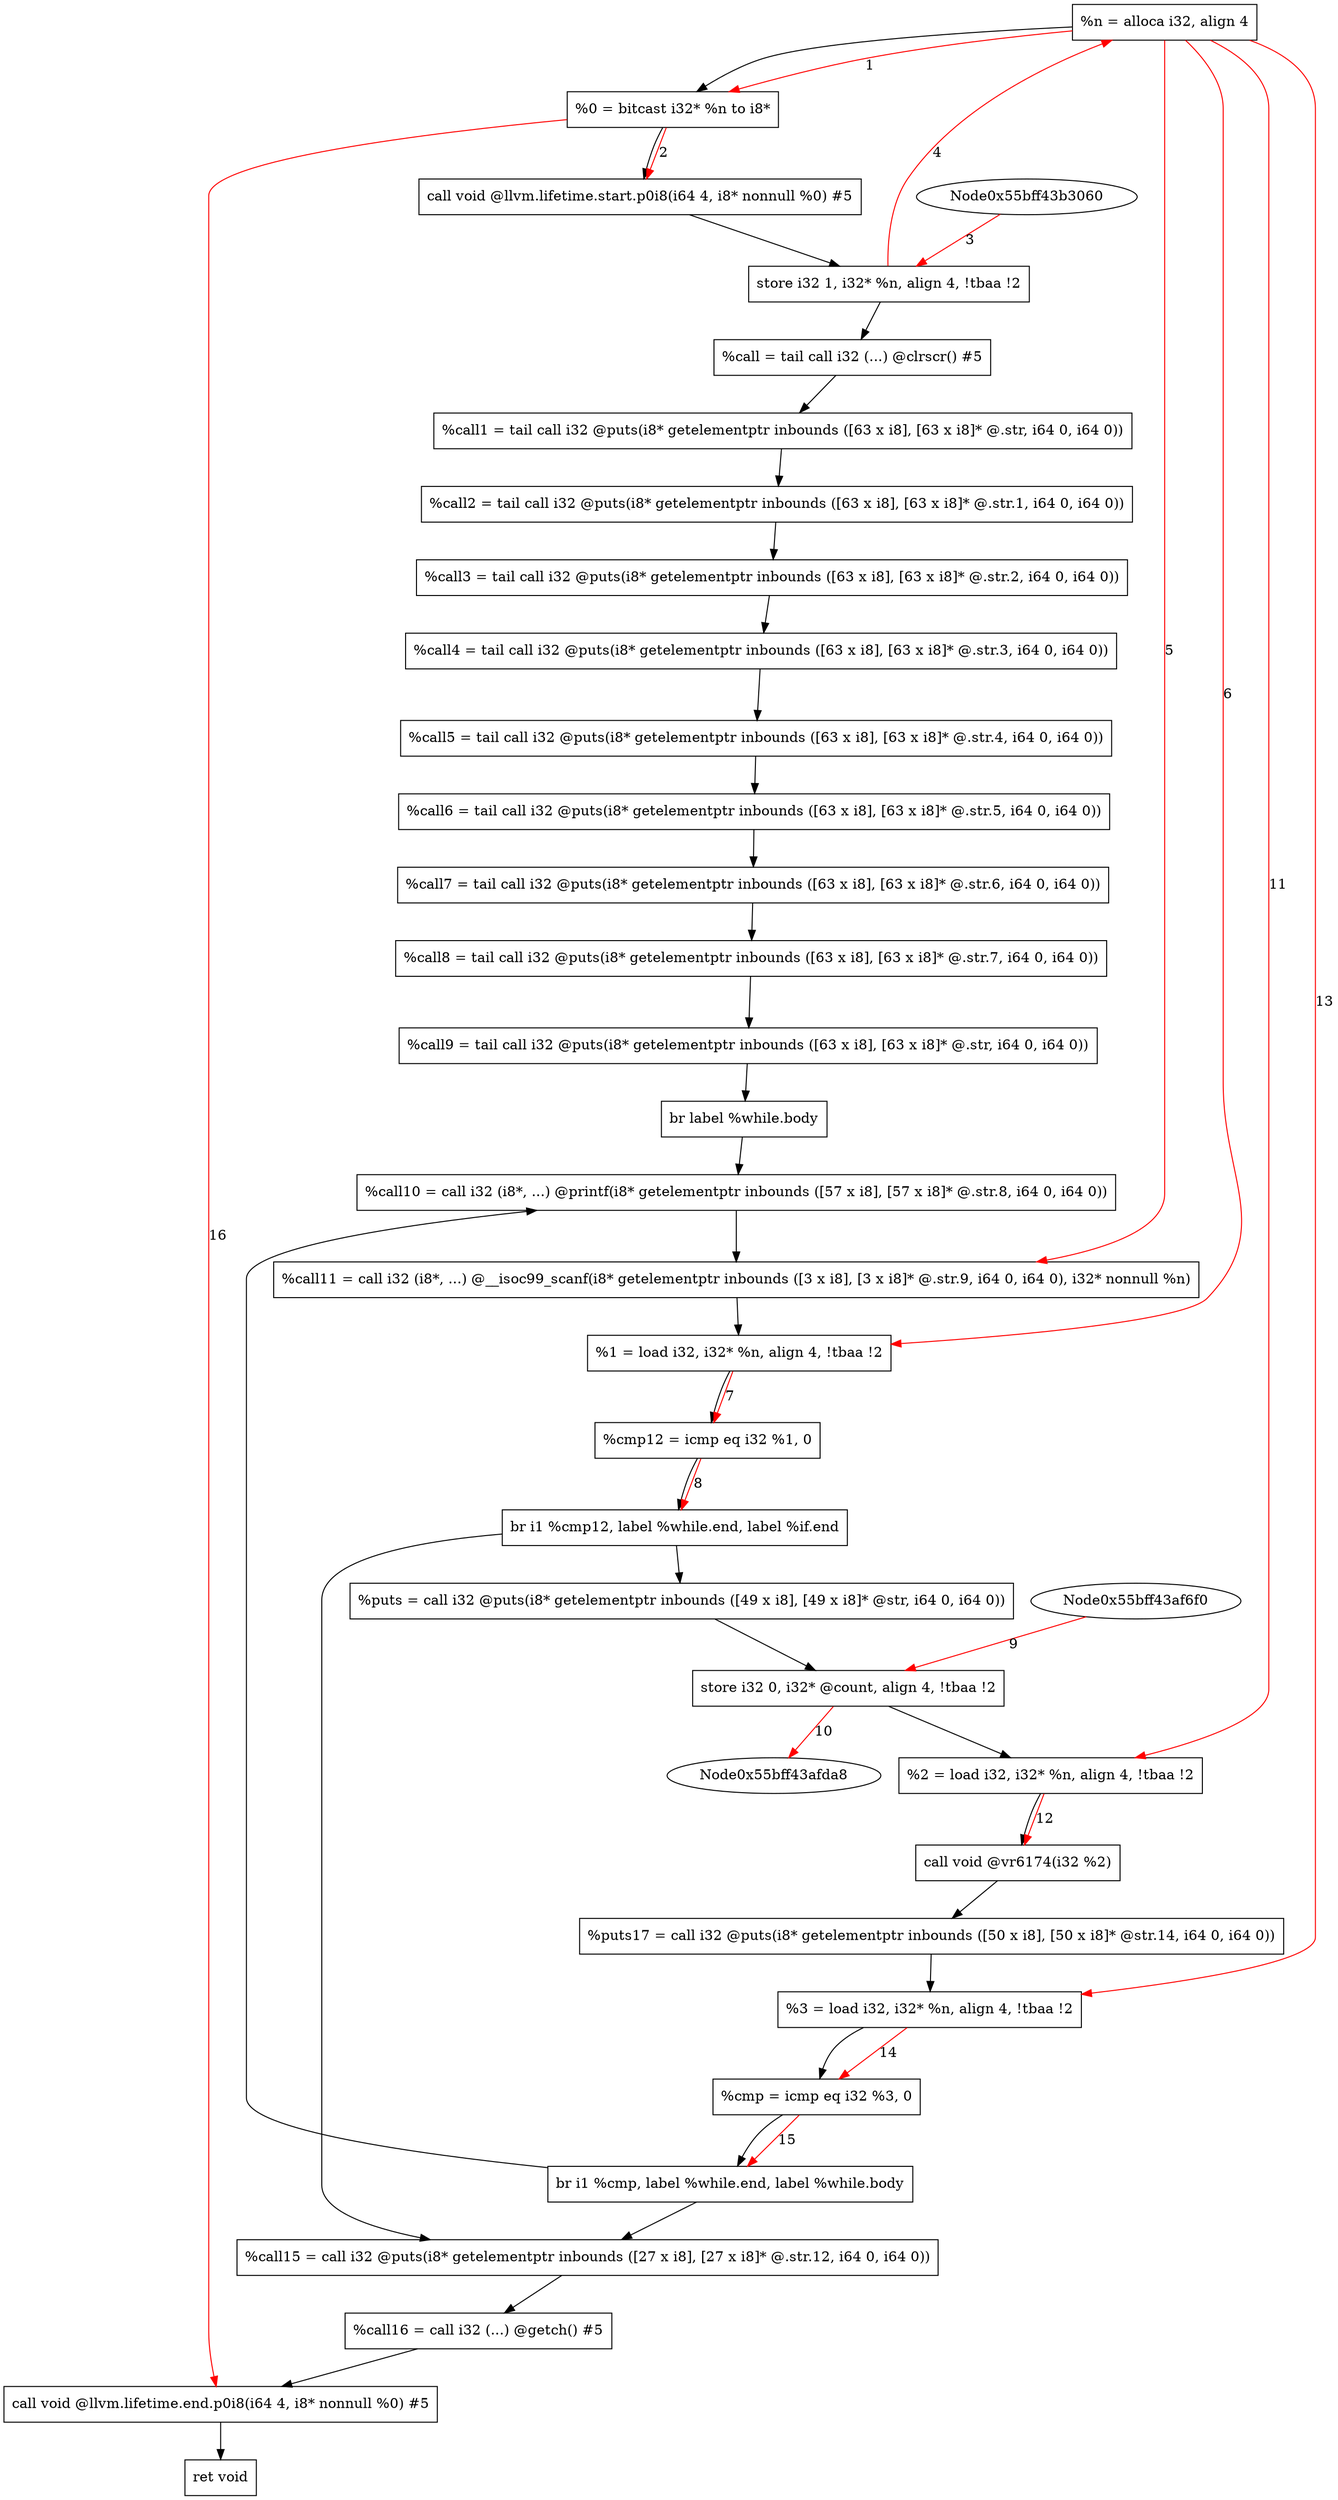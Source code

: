 digraph "CDFG for'main' function" {
	Node0x55bff43b3018[shape=record, label="  %n = alloca i32, align 4"]
	Node0x55bff43b30a8[shape=record, label="  %0 = bitcast i32* %n to i8*"]
	Node0x55bff43b3508[shape=record, label="  call void @llvm.lifetime.start.p0i8(i64 4, i8* nonnull %0) #5"]
	Node0x55bff43b3600[shape=record, label="  store i32 1, i32* %n, align 4, !tbaa !2"]
	Node0x55bff43b4598[shape=record, label="  %call = tail call i32 (...) @clrscr() #5"]
	Node0x55bff43b4a00[shape=record, label="  %call1 = tail call i32 @puts(i8* getelementptr inbounds ([63 x i8], [63 x i8]* @.str, i64 0, i64 0))"]
	Node0x55bff43b4b90[shape=record, label="  %call2 = tail call i32 @puts(i8* getelementptr inbounds ([63 x i8], [63 x i8]* @.str.1, i64 0, i64 0))"]
	Node0x55bff43b4d00[shape=record, label="  %call3 = tail call i32 @puts(i8* getelementptr inbounds ([63 x i8], [63 x i8]* @.str.2, i64 0, i64 0))"]
	Node0x55bff43b4e70[shape=record, label="  %call4 = tail call i32 @puts(i8* getelementptr inbounds ([63 x i8], [63 x i8]* @.str.3, i64 0, i64 0))"]
	Node0x55bff43b4fe0[shape=record, label="  %call5 = tail call i32 @puts(i8* getelementptr inbounds ([63 x i8], [63 x i8]* @.str.4, i64 0, i64 0))"]
	Node0x55bff43b5150[shape=record, label="  %call6 = tail call i32 @puts(i8* getelementptr inbounds ([63 x i8], [63 x i8]* @.str.5, i64 0, i64 0))"]
	Node0x55bff43b52c0[shape=record, label="  %call7 = tail call i32 @puts(i8* getelementptr inbounds ([63 x i8], [63 x i8]* @.str.6, i64 0, i64 0))"]
	Node0x55bff43b5430[shape=record, label="  %call8 = tail call i32 @puts(i8* getelementptr inbounds ([63 x i8], [63 x i8]* @.str.7, i64 0, i64 0))"]
	Node0x55bff43b5520[shape=record, label="  %call9 = tail call i32 @puts(i8* getelementptr inbounds ([63 x i8], [63 x i8]* @.str, i64 0, i64 0))"]
	Node0x55bff43b5858[shape=record, label="  br label %while.body"]
	Node0x55bff43b5970[shape=record, label="  %call10 = call i32 (i8*, ...) @printf(i8* getelementptr inbounds ([57 x i8], [57 x i8]* @.str.8, i64 0, i64 0))"]
	Node0x55bff43b5bd8[shape=record, label="  %call11 = call i32 (i8*, ...) @__isoc99_scanf(i8* getelementptr inbounds ([3 x i8], [3 x i8]* @.str.9, i64 0, i64 0), i32* nonnull %n)"]
	Node0x55bff43b5c98[shape=record, label="  %1 = load i32, i32* %n, align 4, !tbaa !2"]
	Node0x55bff43b6340[shape=record, label="  %cmp12 = icmp eq i32 %1, 0"]
	Node0x55bff43b6578[shape=record, label="  br i1 %cmp12, label %while.end, label %if.end"]
	Node0x55bff43b6690[shape=record, label="  %puts = call i32 @puts(i8* getelementptr inbounds ([49 x i8], [49 x i8]* @str, i64 0, i64 0))"]
	Node0x55bff43b6760[shape=record, label="  store i32 0, i32* @count, align 4, !tbaa !2"]
	Node0x55bff43b64e8[shape=record, label="  %2 = load i32, i32* %n, align 4, !tbaa !2"]
	Node0x55bff43b6930[shape=record, label="  call void @vr6174(i32 %2)"]
	Node0x55bff43b6aa0[shape=record, label="  %puts17 = call i32 @puts(i8* getelementptr inbounds ([50 x i8], [50 x i8]* @str.14, i64 0, i64 0))"]
	Node0x55bff43b6b58[shape=record, label="  %3 = load i32, i32* %n, align 4, !tbaa !2"]
	Node0x55bff43b6bd0[shape=record, label="  %cmp = icmp eq i32 %3, 0"]
	Node0x55bff43b6c78[shape=record, label="  br i1 %cmp, label %while.end, label %while.body"]
	Node0x55bff43b6d90[shape=record, label="  %call15 = call i32 @puts(i8* getelementptr inbounds ([27 x i8], [27 x i8]* @.str.12, i64 0, i64 0))"]
	Node0x55bff43b6f48[shape=record, label="  %call16 = call i32 (...) @getch() #5"]
	Node0x55bff43b7238[shape=record, label="  call void @llvm.lifetime.end.p0i8(i64 4, i8* nonnull %0) #5"]
	Node0x55bff43b72e0[shape=record, label="  ret void"]
	Node0x55bff43b3018 -> Node0x55bff43b30a8
	Node0x55bff43b30a8 -> Node0x55bff43b3508
	Node0x55bff43b3508 -> Node0x55bff43b3600
	Node0x55bff43b3600 -> Node0x55bff43b4598
	Node0x55bff43b4598 -> Node0x55bff43b4a00
	Node0x55bff43b4a00 -> Node0x55bff43b4b90
	Node0x55bff43b4b90 -> Node0x55bff43b4d00
	Node0x55bff43b4d00 -> Node0x55bff43b4e70
	Node0x55bff43b4e70 -> Node0x55bff43b4fe0
	Node0x55bff43b4fe0 -> Node0x55bff43b5150
	Node0x55bff43b5150 -> Node0x55bff43b52c0
	Node0x55bff43b52c0 -> Node0x55bff43b5430
	Node0x55bff43b5430 -> Node0x55bff43b5520
	Node0x55bff43b5520 -> Node0x55bff43b5858
	Node0x55bff43b5858 -> Node0x55bff43b5970
	Node0x55bff43b5970 -> Node0x55bff43b5bd8
	Node0x55bff43b5bd8 -> Node0x55bff43b5c98
	Node0x55bff43b5c98 -> Node0x55bff43b6340
	Node0x55bff43b6340 -> Node0x55bff43b6578
	Node0x55bff43b6578 -> Node0x55bff43b6d90
	Node0x55bff43b6578 -> Node0x55bff43b6690
	Node0x55bff43b6690 -> Node0x55bff43b6760
	Node0x55bff43b6760 -> Node0x55bff43b64e8
	Node0x55bff43b64e8 -> Node0x55bff43b6930
	Node0x55bff43b6930 -> Node0x55bff43b6aa0
	Node0x55bff43b6aa0 -> Node0x55bff43b6b58
	Node0x55bff43b6b58 -> Node0x55bff43b6bd0
	Node0x55bff43b6bd0 -> Node0x55bff43b6c78
	Node0x55bff43b6c78 -> Node0x55bff43b6d90
	Node0x55bff43b6c78 -> Node0x55bff43b5970
	Node0x55bff43b6d90 -> Node0x55bff43b6f48
	Node0x55bff43b6f48 -> Node0x55bff43b7238
	Node0x55bff43b7238 -> Node0x55bff43b72e0
edge [color=red]
	Node0x55bff43b3018 -> Node0x55bff43b30a8[label="1"]
	Node0x55bff43b30a8 -> Node0x55bff43b3508[label="2"]
	Node0x55bff43b3060 -> Node0x55bff43b3600[label="3"]
	Node0x55bff43b3600 -> Node0x55bff43b3018[label="4"]
	Node0x55bff43b3018 -> Node0x55bff43b5bd8[label="5"]
	Node0x55bff43b3018 -> Node0x55bff43b5c98[label="6"]
	Node0x55bff43b5c98 -> Node0x55bff43b6340[label="7"]
	Node0x55bff43b6340 -> Node0x55bff43b6578[label="8"]
	Node0x55bff43af6f0 -> Node0x55bff43b6760[label="9"]
	Node0x55bff43b6760 -> Node0x55bff43afda8[label="10"]
	Node0x55bff43b3018 -> Node0x55bff43b64e8[label="11"]
	Node0x55bff43b64e8 -> Node0x55bff43b6930[label="12"]
	Node0x55bff43b3018 -> Node0x55bff43b6b58[label="13"]
	Node0x55bff43b6b58 -> Node0x55bff43b6bd0[label="14"]
	Node0x55bff43b6bd0 -> Node0x55bff43b6c78[label="15"]
	Node0x55bff43b30a8 -> Node0x55bff43b7238[label="16"]
}
